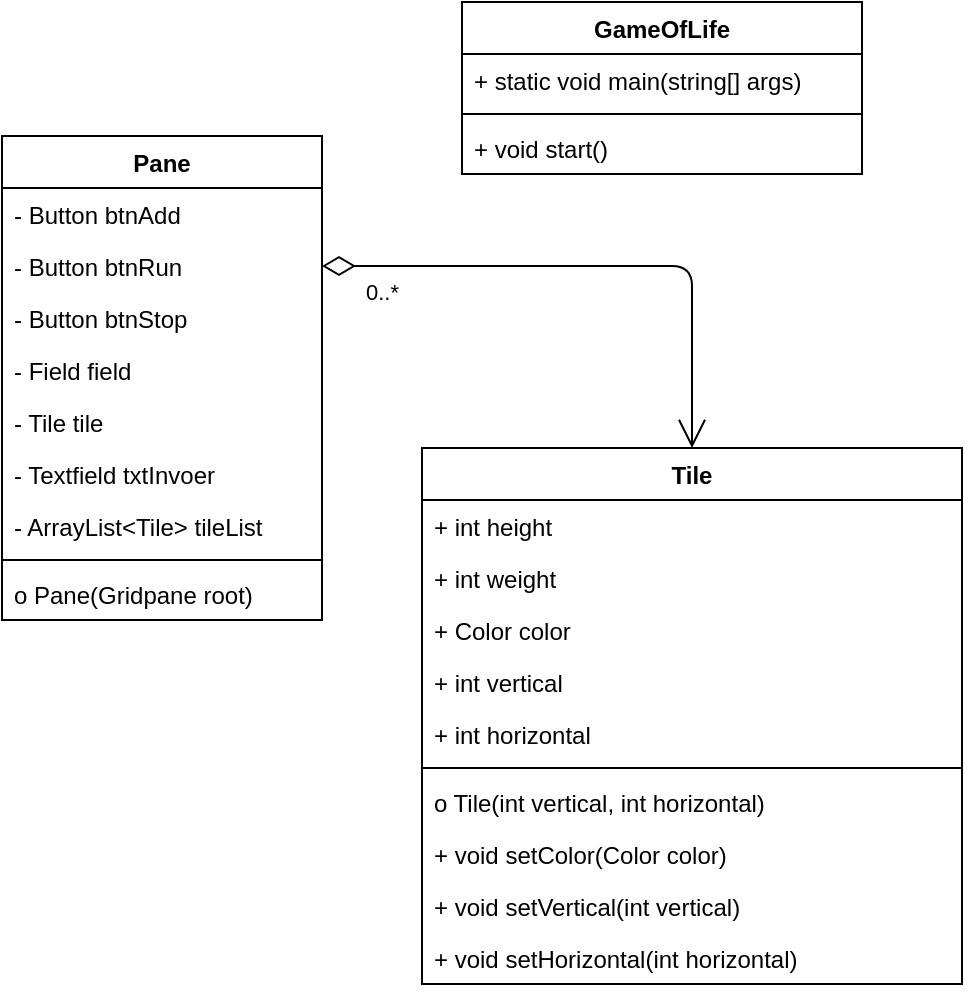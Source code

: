 <mxfile version="10.7.7" type="device"><diagram id="y2juMRdwqGHcky76KIuX" name="Page-1"><mxGraphModel dx="1250" dy="533" grid="1" gridSize="10" guides="1" tooltips="1" connect="1" arrows="1" fold="1" page="1" pageScale="1" pageWidth="827" pageHeight="1169" math="0" shadow="0"><root><mxCell id="0"/><mxCell id="1" parent="0"/><mxCell id="lbAQ0kvtrLxiixSawlt7-1" value="Tile" style="swimlane;fontStyle=1;align=center;verticalAlign=top;childLayout=stackLayout;horizontal=1;startSize=26;horizontalStack=0;resizeParent=1;resizeParentMax=0;resizeLast=0;collapsible=1;marginBottom=0;" parent="1" vertex="1"><mxGeometry x="240" y="339" width="270" height="268" as="geometry"/></mxCell><mxCell id="lbAQ0kvtrLxiixSawlt7-2" value="+ int height&#10;&#10;" style="text;strokeColor=none;fillColor=none;align=left;verticalAlign=top;spacingLeft=4;spacingRight=4;overflow=hidden;rotatable=0;points=[[0,0.5],[1,0.5]];portConstraint=eastwest;" parent="lbAQ0kvtrLxiixSawlt7-1" vertex="1"><mxGeometry y="26" width="270" height="26" as="geometry"/></mxCell><mxCell id="lbAQ0kvtrLxiixSawlt7-17" value="+ int weight&#10;&#10;" style="text;strokeColor=none;fillColor=none;align=left;verticalAlign=top;spacingLeft=4;spacingRight=4;overflow=hidden;rotatable=0;points=[[0,0.5],[1,0.5]];portConstraint=eastwest;" parent="lbAQ0kvtrLxiixSawlt7-1" vertex="1"><mxGeometry y="52" width="270" height="26" as="geometry"/></mxCell><mxCell id="lbAQ0kvtrLxiixSawlt7-18" value="+ Color color" style="text;strokeColor=none;fillColor=none;align=left;verticalAlign=top;spacingLeft=4;spacingRight=4;overflow=hidden;rotatable=0;points=[[0,0.5],[1,0.5]];portConstraint=eastwest;" parent="lbAQ0kvtrLxiixSawlt7-1" vertex="1"><mxGeometry y="78" width="270" height="26" as="geometry"/></mxCell><mxCell id="lbAQ0kvtrLxiixSawlt7-19" value="+ int vertical&#10;" style="text;strokeColor=none;fillColor=none;align=left;verticalAlign=top;spacingLeft=4;spacingRight=4;overflow=hidden;rotatable=0;points=[[0,0.5],[1,0.5]];portConstraint=eastwest;" parent="lbAQ0kvtrLxiixSawlt7-1" vertex="1"><mxGeometry y="104" width="270" height="26" as="geometry"/></mxCell><mxCell id="lbAQ0kvtrLxiixSawlt7-25" value="+ int horizontal&#10;" style="text;strokeColor=none;fillColor=none;align=left;verticalAlign=top;spacingLeft=4;spacingRight=4;overflow=hidden;rotatable=0;points=[[0,0.5],[1,0.5]];portConstraint=eastwest;" parent="lbAQ0kvtrLxiixSawlt7-1" vertex="1"><mxGeometry y="130" width="270" height="26" as="geometry"/></mxCell><mxCell id="lbAQ0kvtrLxiixSawlt7-3" value="" style="line;strokeWidth=1;fillColor=none;align=left;verticalAlign=middle;spacingTop=-1;spacingLeft=3;spacingRight=3;rotatable=0;labelPosition=right;points=[];portConstraint=eastwest;" parent="lbAQ0kvtrLxiixSawlt7-1" vertex="1"><mxGeometry y="156" width="270" height="8" as="geometry"/></mxCell><mxCell id="lbAQ0kvtrLxiixSawlt7-4" value="o Tile(int vertical, int horizontal)" style="text;strokeColor=none;fillColor=none;align=left;verticalAlign=top;spacingLeft=4;spacingRight=4;overflow=hidden;rotatable=0;points=[[0,0.5],[1,0.5]];portConstraint=eastwest;" parent="lbAQ0kvtrLxiixSawlt7-1" vertex="1"><mxGeometry y="164" width="270" height="26" as="geometry"/></mxCell><mxCell id="lbAQ0kvtrLxiixSawlt7-20" value="+ void setColor(Color color)" style="text;strokeColor=none;fillColor=none;align=left;verticalAlign=top;spacingLeft=4;spacingRight=4;overflow=hidden;rotatable=0;points=[[0,0.5],[1,0.5]];portConstraint=eastwest;" parent="lbAQ0kvtrLxiixSawlt7-1" vertex="1"><mxGeometry y="190" width="270" height="26" as="geometry"/></mxCell><mxCell id="lbAQ0kvtrLxiixSawlt7-21" value="+ void setVertical(int vertical)" style="text;strokeColor=none;fillColor=none;align=left;verticalAlign=top;spacingLeft=4;spacingRight=4;overflow=hidden;rotatable=0;points=[[0,0.5],[1,0.5]];portConstraint=eastwest;" parent="lbAQ0kvtrLxiixSawlt7-1" vertex="1"><mxGeometry y="216" width="270" height="26" as="geometry"/></mxCell><mxCell id="lbAQ0kvtrLxiixSawlt7-22" value="+ void setHorizontal(int horizontal)" style="text;strokeColor=none;fillColor=none;align=left;verticalAlign=top;spacingLeft=4;spacingRight=4;overflow=hidden;rotatable=0;points=[[0,0.5],[1,0.5]];portConstraint=eastwest;" parent="lbAQ0kvtrLxiixSawlt7-1" vertex="1"><mxGeometry y="242" width="270" height="26" as="geometry"/></mxCell><mxCell id="lbAQ0kvtrLxiixSawlt7-5" value="Pane" style="swimlane;fontStyle=1;align=center;verticalAlign=top;childLayout=stackLayout;horizontal=1;startSize=26;horizontalStack=0;resizeParent=1;resizeParentMax=0;resizeLast=0;collapsible=1;marginBottom=0;" parent="1" vertex="1"><mxGeometry x="30" y="183" width="160" height="242" as="geometry"/></mxCell><mxCell id="lbAQ0kvtrLxiixSawlt7-6" value="- Button btnAdd" style="text;strokeColor=none;fillColor=none;align=left;verticalAlign=top;spacingLeft=4;spacingRight=4;overflow=hidden;rotatable=0;points=[[0,0.5],[1,0.5]];portConstraint=eastwest;" parent="lbAQ0kvtrLxiixSawlt7-5" vertex="1"><mxGeometry y="26" width="160" height="26" as="geometry"/></mxCell><mxCell id="lbAQ0kvtrLxiixSawlt7-26" value="- Button btnRun" style="text;strokeColor=none;fillColor=none;align=left;verticalAlign=top;spacingLeft=4;spacingRight=4;overflow=hidden;rotatable=0;points=[[0,0.5],[1,0.5]];portConstraint=eastwest;" parent="lbAQ0kvtrLxiixSawlt7-5" vertex="1"><mxGeometry y="52" width="160" height="26" as="geometry"/></mxCell><mxCell id="lbAQ0kvtrLxiixSawlt7-27" value="- Button btnStop" style="text;strokeColor=none;fillColor=none;align=left;verticalAlign=top;spacingLeft=4;spacingRight=4;overflow=hidden;rotatable=0;points=[[0,0.5],[1,0.5]];portConstraint=eastwest;" parent="lbAQ0kvtrLxiixSawlt7-5" vertex="1"><mxGeometry y="78" width="160" height="26" as="geometry"/></mxCell><mxCell id="lbAQ0kvtrLxiixSawlt7-28" value="- Field field" style="text;strokeColor=none;fillColor=none;align=left;verticalAlign=top;spacingLeft=4;spacingRight=4;overflow=hidden;rotatable=0;points=[[0,0.5],[1,0.5]];portConstraint=eastwest;" parent="lbAQ0kvtrLxiixSawlt7-5" vertex="1"><mxGeometry y="104" width="160" height="26" as="geometry"/></mxCell><mxCell id="lbAQ0kvtrLxiixSawlt7-29" value="- Tile tile" style="text;strokeColor=none;fillColor=none;align=left;verticalAlign=top;spacingLeft=4;spacingRight=4;overflow=hidden;rotatable=0;points=[[0,0.5],[1,0.5]];portConstraint=eastwest;" parent="lbAQ0kvtrLxiixSawlt7-5" vertex="1"><mxGeometry y="130" width="160" height="26" as="geometry"/></mxCell><mxCell id="lbAQ0kvtrLxiixSawlt7-30" value="- Textfield txtInvoer" style="text;strokeColor=none;fillColor=none;align=left;verticalAlign=top;spacingLeft=4;spacingRight=4;overflow=hidden;rotatable=0;points=[[0,0.5],[1,0.5]];portConstraint=eastwest;" parent="lbAQ0kvtrLxiixSawlt7-5" vertex="1"><mxGeometry y="156" width="160" height="26" as="geometry"/></mxCell><mxCell id="lbAQ0kvtrLxiixSawlt7-31" value="- ArrayList&lt;Tile&gt; tileList" style="text;strokeColor=none;fillColor=none;align=left;verticalAlign=top;spacingLeft=4;spacingRight=4;overflow=hidden;rotatable=0;points=[[0,0.5],[1,0.5]];portConstraint=eastwest;" parent="lbAQ0kvtrLxiixSawlt7-5" vertex="1"><mxGeometry y="182" width="160" height="26" as="geometry"/></mxCell><mxCell id="lbAQ0kvtrLxiixSawlt7-7" value="" style="line;strokeWidth=1;fillColor=none;align=left;verticalAlign=middle;spacingTop=-1;spacingLeft=3;spacingRight=3;rotatable=0;labelPosition=right;points=[];portConstraint=eastwest;" parent="lbAQ0kvtrLxiixSawlt7-5" vertex="1"><mxGeometry y="208" width="160" height="8" as="geometry"/></mxCell><mxCell id="lbAQ0kvtrLxiixSawlt7-8" value="o Pane(Gridpane root)" style="text;strokeColor=none;fillColor=none;align=left;verticalAlign=top;spacingLeft=4;spacingRight=4;overflow=hidden;rotatable=0;points=[[0,0.5],[1,0.5]];portConstraint=eastwest;" parent="lbAQ0kvtrLxiixSawlt7-5" vertex="1"><mxGeometry y="216" width="160" height="26" as="geometry"/></mxCell><mxCell id="lbAQ0kvtrLxiixSawlt7-13" value="GameOfLife" style="swimlane;fontStyle=1;align=center;verticalAlign=top;childLayout=stackLayout;horizontal=1;startSize=26;horizontalStack=0;resizeParent=1;resizeParentMax=0;resizeLast=0;collapsible=1;marginBottom=0;" parent="1" vertex="1"><mxGeometry x="260" y="116" width="200" height="86" as="geometry"/></mxCell><mxCell id="lbAQ0kvtrLxiixSawlt7-14" value="+ static void main(string[] args)" style="text;strokeColor=none;fillColor=none;align=left;verticalAlign=top;spacingLeft=4;spacingRight=4;overflow=hidden;rotatable=0;points=[[0,0.5],[1,0.5]];portConstraint=eastwest;" parent="lbAQ0kvtrLxiixSawlt7-13" vertex="1"><mxGeometry y="26" width="200" height="26" as="geometry"/></mxCell><mxCell id="lbAQ0kvtrLxiixSawlt7-15" value="" style="line;strokeWidth=1;fillColor=none;align=left;verticalAlign=middle;spacingTop=-1;spacingLeft=3;spacingRight=3;rotatable=0;labelPosition=right;points=[];portConstraint=eastwest;" parent="lbAQ0kvtrLxiixSawlt7-13" vertex="1"><mxGeometry y="52" width="200" height="8" as="geometry"/></mxCell><mxCell id="lbAQ0kvtrLxiixSawlt7-16" value="+ void start()" style="text;strokeColor=none;fillColor=none;align=left;verticalAlign=top;spacingLeft=4;spacingRight=4;overflow=hidden;rotatable=0;points=[[0,0.5],[1,0.5]];portConstraint=eastwest;" parent="lbAQ0kvtrLxiixSawlt7-13" vertex="1"><mxGeometry y="60" width="200" height="26" as="geometry"/></mxCell><mxCell id="lbAQ0kvtrLxiixSawlt7-33" value="0..*" style="endArrow=open;html=1;endSize=12;startArrow=diamondThin;startSize=14;startFill=0;edgeStyle=orthogonalEdgeStyle;align=left;verticalAlign=bottom;exitX=1;exitY=0.5;exitDx=0;exitDy=0;" parent="1" source="lbAQ0kvtrLxiixSawlt7-26" target="lbAQ0kvtrLxiixSawlt7-1" edge="1"><mxGeometry x="0.5" y="-165" relative="1" as="geometry"><mxPoint x="500" y="230" as="sourcePoint"/><mxPoint x="710" y="530" as="targetPoint"/><mxPoint as="offset"/></mxGeometry></mxCell></root></mxGraphModel></diagram></mxfile>